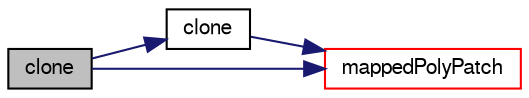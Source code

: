 digraph "clone"
{
  bgcolor="transparent";
  edge [fontname="FreeSans",fontsize="10",labelfontname="FreeSans",labelfontsize="10"];
  node [fontname="FreeSans",fontsize="10",shape=record];
  rankdir="LR";
  Node80 [label="clone",height=0.2,width=0.4,color="black", fillcolor="grey75", style="filled", fontcolor="black"];
  Node80 -> Node81 [color="midnightblue",fontsize="10",style="solid",fontname="FreeSans"];
  Node81 [label="clone",height=0.2,width=0.4,color="black",URL="$a25106.html#adbf8c0a436d777bd346c3ab2a4b087df",tooltip="Construct and return a clone, resetting the boundary mesh. "];
  Node81 -> Node82 [color="midnightblue",fontsize="10",style="solid",fontname="FreeSans"];
  Node82 [label="mappedPolyPatch",height=0.2,width=0.4,color="red",URL="$a25106.html#a3204b30aa6f9ab05950a8dc142b4a6a3",tooltip="Construct from components. "];
  Node80 -> Node82 [color="midnightblue",fontsize="10",style="solid",fontname="FreeSans"];
}
